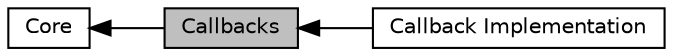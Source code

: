 digraph "Callbacks"
{
  edge [fontname="Helvetica",fontsize="10",labelfontname="Helvetica",labelfontsize="10"];
  node [fontname="Helvetica",fontsize="10",shape=box];
  rankdir=LR;
  Node1 [label="Callbacks",height=0.2,width=0.4,color="black", fillcolor="grey75", style="filled", fontcolor="black",tooltip="Wrap functions, objects, and arguments into self contained callbacks."];
  Node3 [label="Callback Implementation",height=0.2,width=0.4,color="black", fillcolor="white", style="filled",URL="$group__callbackimpl.html",tooltip="Callback implementation classes."];
  Node2 [label="Core",height=0.2,width=0.4,color="black", fillcolor="white", style="filled",URL="$group__core.html",tooltip="The \"core\" module contains:"];
  Node2->Node1 [shape=plaintext, dir="back", style="solid"];
  Node1->Node3 [shape=plaintext, dir="back", style="solid"];
}
